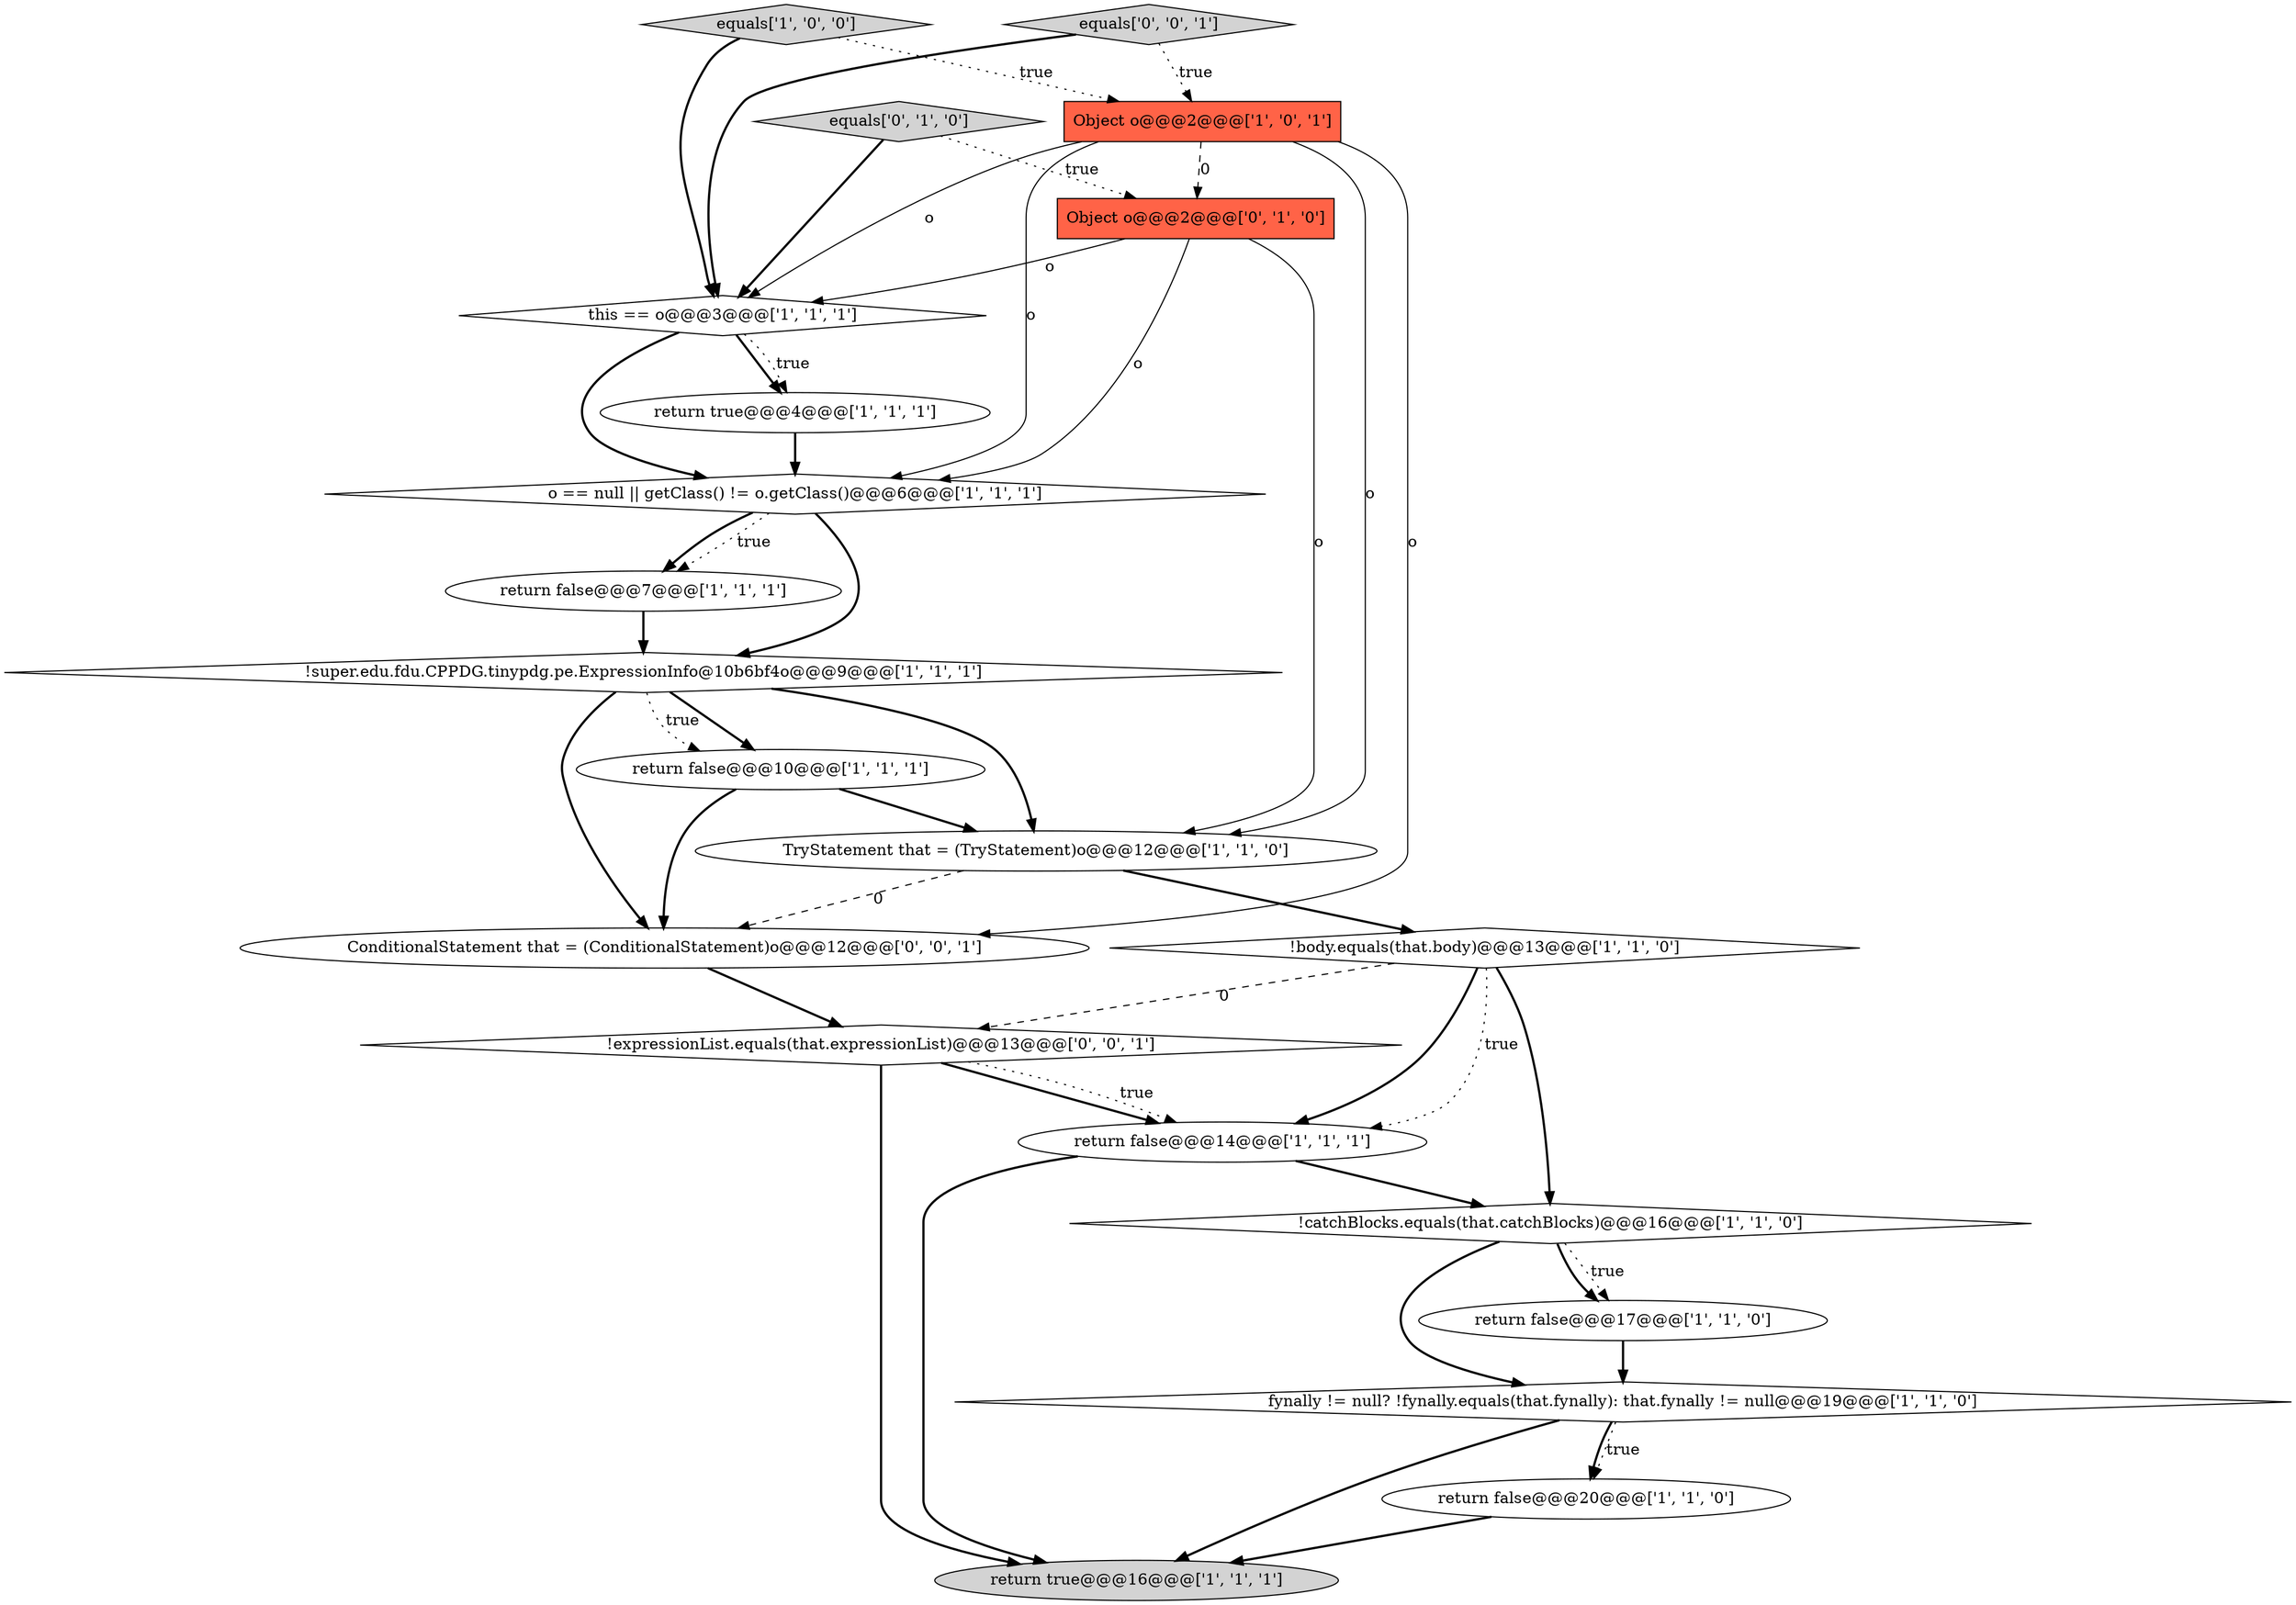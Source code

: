 digraph {
2 [style = filled, label = "return false@@@17@@@['1', '1', '0']", fillcolor = white, shape = ellipse image = "AAA0AAABBB1BBB"];
19 [style = filled, label = "ConditionalStatement that = (ConditionalStatement)o@@@12@@@['0', '0', '1']", fillcolor = white, shape = ellipse image = "AAA0AAABBB3BBB"];
11 [style = filled, label = "equals['1', '0', '0']", fillcolor = lightgray, shape = diamond image = "AAA0AAABBB1BBB"];
4 [style = filled, label = "return false@@@14@@@['1', '1', '1']", fillcolor = white, shape = ellipse image = "AAA0AAABBB1BBB"];
16 [style = filled, label = "Object o@@@2@@@['0', '1', '0']", fillcolor = tomato, shape = box image = "AAA1AAABBB2BBB"];
17 [style = filled, label = "equals['0', '1', '0']", fillcolor = lightgray, shape = diamond image = "AAA0AAABBB2BBB"];
0 [style = filled, label = "this == o@@@3@@@['1', '1', '1']", fillcolor = white, shape = diamond image = "AAA0AAABBB1BBB"];
6 [style = filled, label = "return true@@@4@@@['1', '1', '1']", fillcolor = white, shape = ellipse image = "AAA0AAABBB1BBB"];
5 [style = filled, label = "Object o@@@2@@@['1', '0', '1']", fillcolor = tomato, shape = box image = "AAA0AAABBB1BBB"];
3 [style = filled, label = "return false@@@10@@@['1', '1', '1']", fillcolor = white, shape = ellipse image = "AAA0AAABBB1BBB"];
9 [style = filled, label = "return false@@@20@@@['1', '1', '0']", fillcolor = white, shape = ellipse image = "AAA0AAABBB1BBB"];
13 [style = filled, label = "!catchBlocks.equals(that.catchBlocks)@@@16@@@['1', '1', '0']", fillcolor = white, shape = diamond image = "AAA0AAABBB1BBB"];
8 [style = filled, label = "!super.edu.fdu.CPPDG.tinypdg.pe.ExpressionInfo@10b6bf4o@@@9@@@['1', '1', '1']", fillcolor = white, shape = diamond image = "AAA0AAABBB1BBB"];
12 [style = filled, label = "o == null || getClass() != o.getClass()@@@6@@@['1', '1', '1']", fillcolor = white, shape = diamond image = "AAA0AAABBB1BBB"];
7 [style = filled, label = "fynally != null? !fynally.equals(that.fynally): that.fynally != null@@@19@@@['1', '1', '0']", fillcolor = white, shape = diamond image = "AAA0AAABBB1BBB"];
18 [style = filled, label = "!expressionList.equals(that.expressionList)@@@13@@@['0', '0', '1']", fillcolor = white, shape = diamond image = "AAA0AAABBB3BBB"];
1 [style = filled, label = "TryStatement that = (TryStatement)o@@@12@@@['1', '1', '0']", fillcolor = white, shape = ellipse image = "AAA0AAABBB1BBB"];
14 [style = filled, label = "!body.equals(that.body)@@@13@@@['1', '1', '0']", fillcolor = white, shape = diamond image = "AAA0AAABBB1BBB"];
15 [style = filled, label = "return true@@@16@@@['1', '1', '1']", fillcolor = lightgray, shape = ellipse image = "AAA0AAABBB1BBB"];
10 [style = filled, label = "return false@@@7@@@['1', '1', '1']", fillcolor = white, shape = ellipse image = "AAA0AAABBB1BBB"];
20 [style = filled, label = "equals['0', '0', '1']", fillcolor = lightgray, shape = diamond image = "AAA0AAABBB3BBB"];
19->18 [style = bold, label=""];
3->1 [style = bold, label=""];
0->6 [style = bold, label=""];
16->1 [style = solid, label="o"];
8->19 [style = bold, label=""];
0->12 [style = bold, label=""];
4->13 [style = bold, label=""];
8->3 [style = bold, label=""];
18->15 [style = bold, label=""];
4->15 [style = bold, label=""];
20->0 [style = bold, label=""];
1->19 [style = dashed, label="0"];
11->5 [style = dotted, label="true"];
7->9 [style = dotted, label="true"];
0->6 [style = dotted, label="true"];
8->3 [style = dotted, label="true"];
5->12 [style = solid, label="o"];
17->16 [style = dotted, label="true"];
5->16 [style = dashed, label="0"];
13->2 [style = dotted, label="true"];
20->5 [style = dotted, label="true"];
8->1 [style = bold, label=""];
7->9 [style = bold, label=""];
12->10 [style = bold, label=""];
11->0 [style = bold, label=""];
17->0 [style = bold, label=""];
5->19 [style = solid, label="o"];
18->4 [style = bold, label=""];
12->10 [style = dotted, label="true"];
10->8 [style = bold, label=""];
3->19 [style = bold, label=""];
12->8 [style = bold, label=""];
13->7 [style = bold, label=""];
9->15 [style = bold, label=""];
5->1 [style = solid, label="o"];
16->0 [style = solid, label="o"];
13->2 [style = bold, label=""];
7->15 [style = bold, label=""];
1->14 [style = bold, label=""];
18->4 [style = dotted, label="true"];
14->13 [style = bold, label=""];
5->0 [style = solid, label="o"];
2->7 [style = bold, label=""];
14->18 [style = dashed, label="0"];
14->4 [style = dotted, label="true"];
16->12 [style = solid, label="o"];
14->4 [style = bold, label=""];
6->12 [style = bold, label=""];
}
